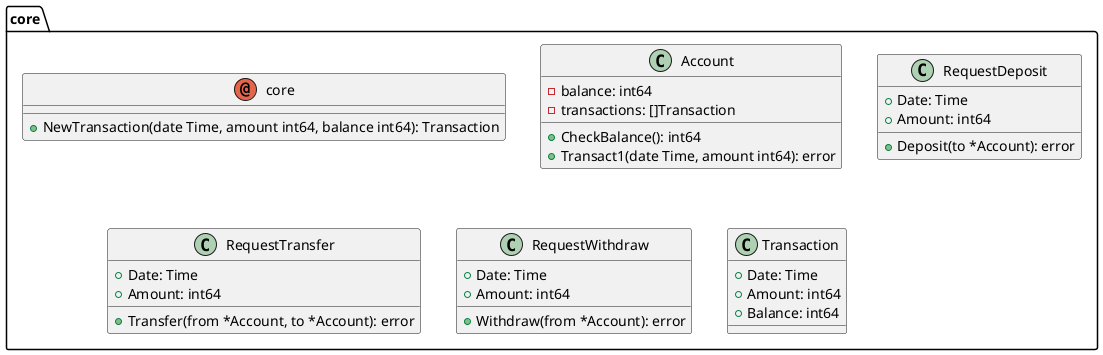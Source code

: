 @startuml
package core{
annotation core {


+NewTransaction(date Time, amount int64, balance int64): Transaction
}
class Account {
-balance: int64
-transactions: []Transaction
+CheckBalance(): int64
+Transact1(date Time, amount int64): error
}
class RequestDeposit {
+Date: Time
+Amount: int64
+Deposit(to *Account): error
}
class RequestTransfer {
+Date: Time
+Amount: int64
+Transfer(from *Account, to *Account): error
}
class RequestWithdraw {
+Date: Time
+Amount: int64
+Withdraw(from *Account): error
}
class Transaction {
+Date: Time
+Amount: int64
+Balance: int64

}
}


@enduml